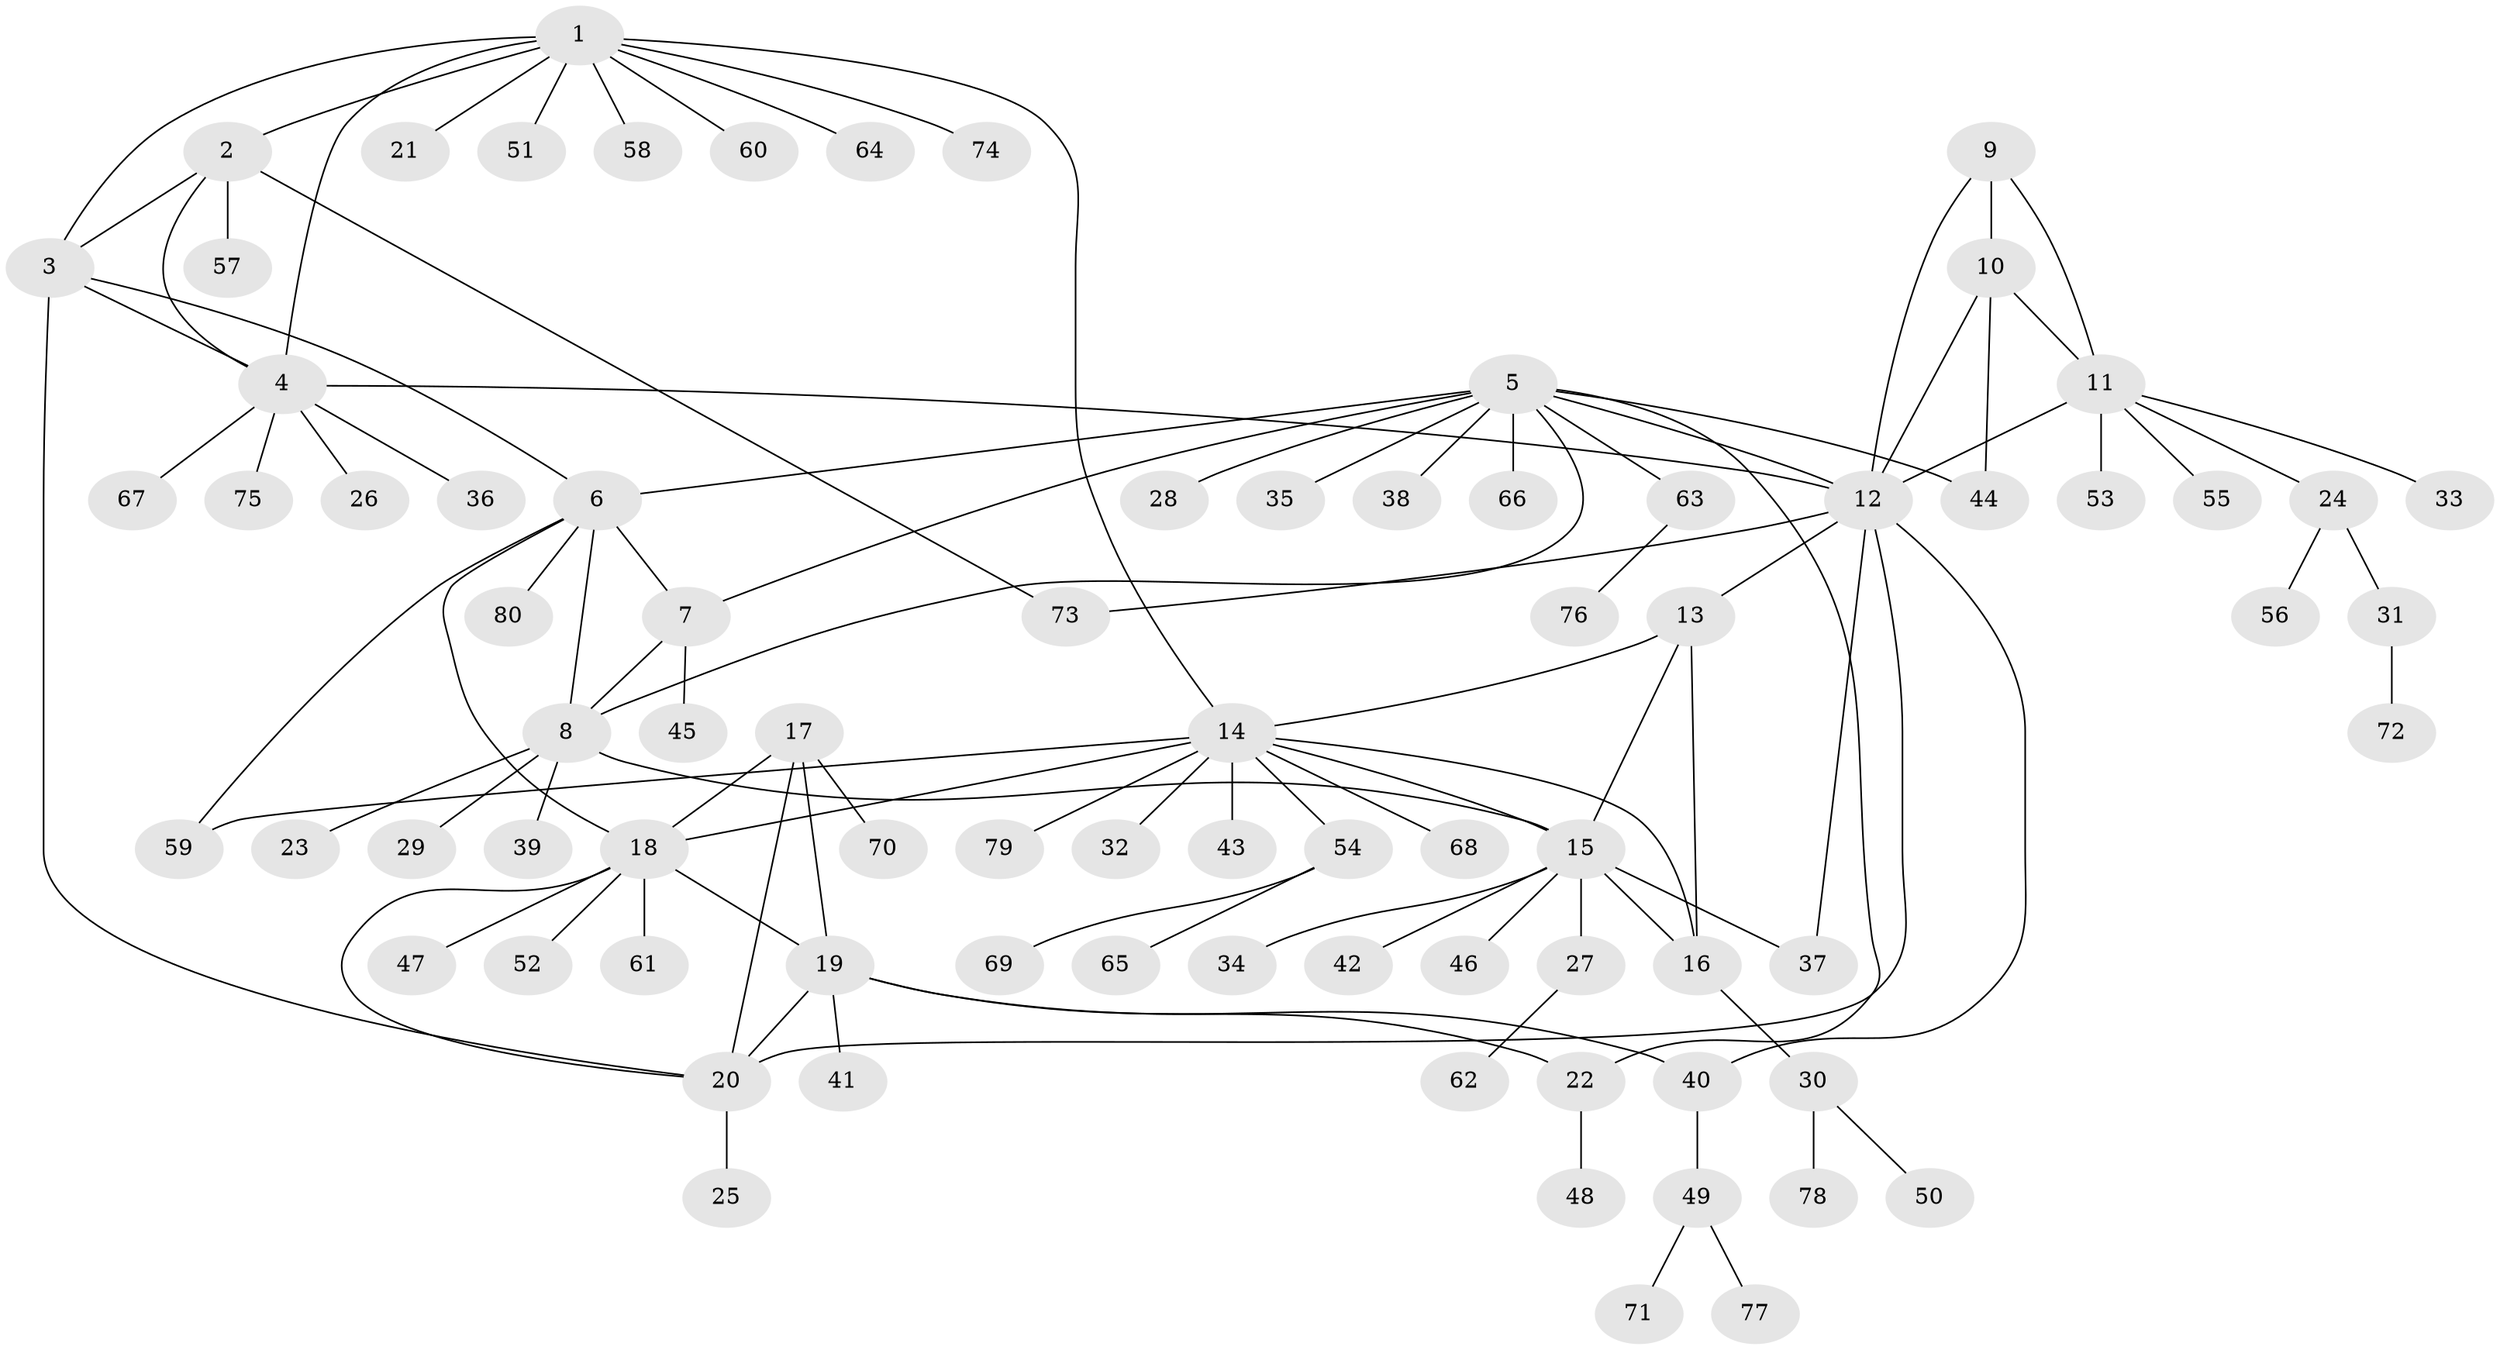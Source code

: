 // coarse degree distribution, {15: 0.03125, 3: 0.0625, 10: 0.03125, 9: 0.03125, 7: 0.03125, 4: 0.15625, 5: 0.03125, 1: 0.5625, 2: 0.0625}
// Generated by graph-tools (version 1.1) at 2025/19/03/04/25 18:19:34]
// undirected, 80 vertices, 106 edges
graph export_dot {
graph [start="1"]
  node [color=gray90,style=filled];
  1;
  2;
  3;
  4;
  5;
  6;
  7;
  8;
  9;
  10;
  11;
  12;
  13;
  14;
  15;
  16;
  17;
  18;
  19;
  20;
  21;
  22;
  23;
  24;
  25;
  26;
  27;
  28;
  29;
  30;
  31;
  32;
  33;
  34;
  35;
  36;
  37;
  38;
  39;
  40;
  41;
  42;
  43;
  44;
  45;
  46;
  47;
  48;
  49;
  50;
  51;
  52;
  53;
  54;
  55;
  56;
  57;
  58;
  59;
  60;
  61;
  62;
  63;
  64;
  65;
  66;
  67;
  68;
  69;
  70;
  71;
  72;
  73;
  74;
  75;
  76;
  77;
  78;
  79;
  80;
  1 -- 2;
  1 -- 3;
  1 -- 4;
  1 -- 14;
  1 -- 21;
  1 -- 51;
  1 -- 58;
  1 -- 60;
  1 -- 64;
  1 -- 74;
  2 -- 3;
  2 -- 4;
  2 -- 57;
  2 -- 73;
  3 -- 4;
  3 -- 6;
  3 -- 20;
  4 -- 12;
  4 -- 26;
  4 -- 36;
  4 -- 67;
  4 -- 75;
  5 -- 6;
  5 -- 7;
  5 -- 8;
  5 -- 12;
  5 -- 22;
  5 -- 28;
  5 -- 35;
  5 -- 38;
  5 -- 44;
  5 -- 63;
  5 -- 66;
  6 -- 7;
  6 -- 8;
  6 -- 18;
  6 -- 59;
  6 -- 80;
  7 -- 8;
  7 -- 45;
  8 -- 15;
  8 -- 23;
  8 -- 29;
  8 -- 39;
  9 -- 10;
  9 -- 11;
  9 -- 12;
  10 -- 11;
  10 -- 12;
  10 -- 44;
  11 -- 12;
  11 -- 24;
  11 -- 33;
  11 -- 53;
  11 -- 55;
  12 -- 13;
  12 -- 20;
  12 -- 37;
  12 -- 40;
  12 -- 73;
  13 -- 14;
  13 -- 15;
  13 -- 16;
  14 -- 15;
  14 -- 16;
  14 -- 18;
  14 -- 32;
  14 -- 43;
  14 -- 54;
  14 -- 59;
  14 -- 68;
  14 -- 79;
  15 -- 16;
  15 -- 27;
  15 -- 34;
  15 -- 37;
  15 -- 42;
  15 -- 46;
  16 -- 30;
  17 -- 18;
  17 -- 19;
  17 -- 20;
  17 -- 70;
  18 -- 19;
  18 -- 20;
  18 -- 47;
  18 -- 52;
  18 -- 61;
  19 -- 20;
  19 -- 22;
  19 -- 40;
  19 -- 41;
  20 -- 25;
  22 -- 48;
  24 -- 31;
  24 -- 56;
  27 -- 62;
  30 -- 50;
  30 -- 78;
  31 -- 72;
  40 -- 49;
  49 -- 71;
  49 -- 77;
  54 -- 65;
  54 -- 69;
  63 -- 76;
}
